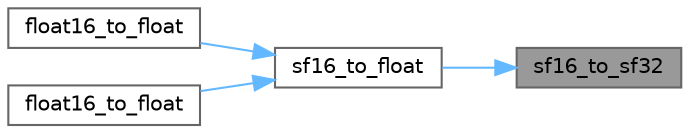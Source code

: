digraph "sf16_to_sf32"
{
 // LATEX_PDF_SIZE
  bgcolor="transparent";
  edge [fontname=Helvetica,fontsize=10,labelfontname=Helvetica,labelfontsize=10];
  node [fontname=Helvetica,fontsize=10,shape=box,height=0.2,width=0.4];
  rankdir="RL";
  Node1 [id="Node000001",label="sf16_to_sf32",height=0.2,width=0.4,color="gray40", fillcolor="grey60", style="filled", fontcolor="black",tooltip=" "];
  Node1 -> Node2 [id="edge4_Node000001_Node000002",dir="back",color="steelblue1",style="solid",tooltip=" "];
  Node2 [id="Node000002",label="sf16_to_float",height=0.2,width=0.4,color="grey40", fillcolor="white", style="filled",URL="$astcenc__mathlib__softfloat_8cpp.html#ad8dc065aa7430de946add238f7279ad3",tooltip=" "];
  Node2 -> Node3 [id="edge5_Node000002_Node000003",dir="back",color="steelblue1",style="solid",tooltip=" "];
  Node3 [id="Node000003",label="float16_to_float",height=0.2,width=0.4,color="grey40", fillcolor="white", style="filled",URL="$astcenc__vecmathlib__none__4_8h.html#a68520f7bd047bc3034eab0079e09fe54",tooltip="Return a float value for a float16 scalar."];
  Node2 -> Node4 [id="edge6_Node000002_Node000004",dir="back",color="steelblue1",style="solid",tooltip=" "];
  Node4 [id="Node000004",label="float16_to_float",height=0.2,width=0.4,color="grey40", fillcolor="white", style="filled",URL="$astcenc__vecmathlib__none__4_8h.html#afd7aa2069bdf377067c3abaca1256432",tooltip="Return a float value for a float16 vector."];
}

